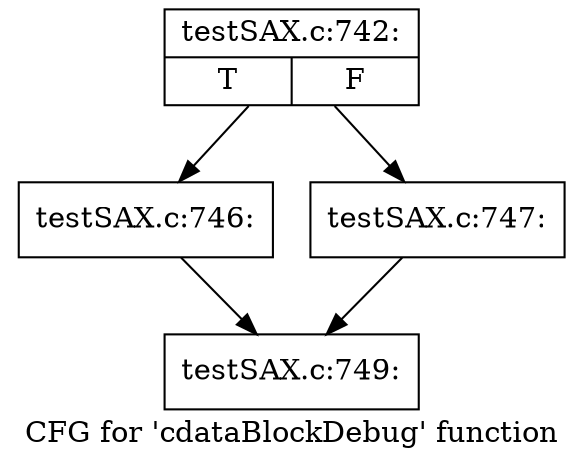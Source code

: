 digraph "CFG for 'cdataBlockDebug' function" {
	label="CFG for 'cdataBlockDebug' function";

	Node0x44a60f0 [shape=record,label="{testSAX.c:742:|{<s0>T|<s1>F}}"];
	Node0x44a60f0 -> Node0x44a7de0;
	Node0x44a60f0 -> Node0x44a7e30;
	Node0x44a7de0 [shape=record,label="{testSAX.c:746:}"];
	Node0x44a7de0 -> Node0x44a7320;
	Node0x44a7e30 [shape=record,label="{testSAX.c:747:}"];
	Node0x44a7e30 -> Node0x44a7320;
	Node0x44a7320 [shape=record,label="{testSAX.c:749:}"];
}
